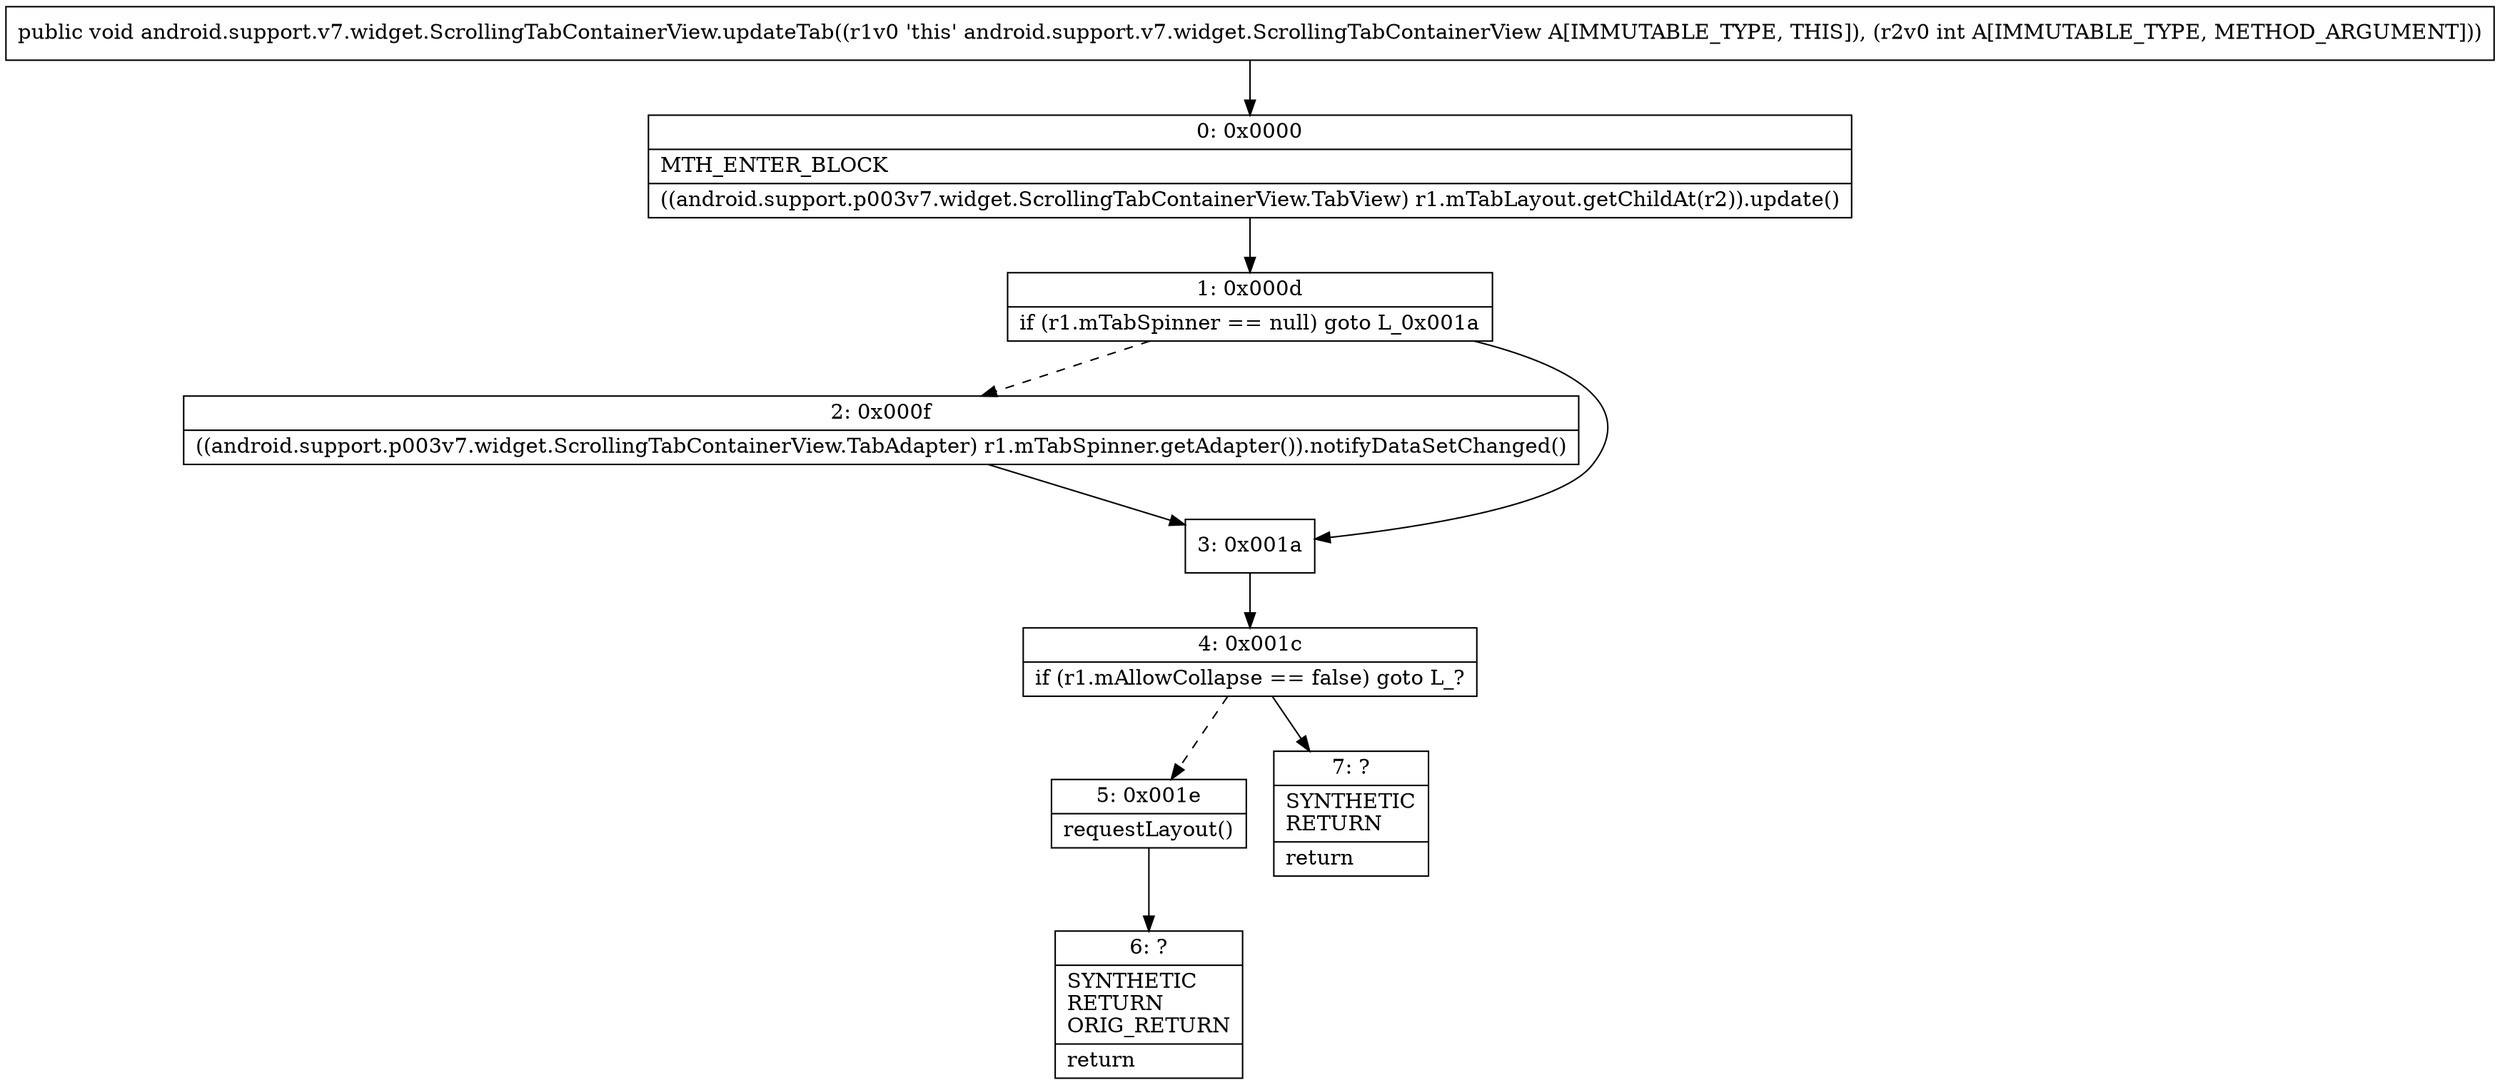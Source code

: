 digraph "CFG forandroid.support.v7.widget.ScrollingTabContainerView.updateTab(I)V" {
Node_0 [shape=record,label="{0\:\ 0x0000|MTH_ENTER_BLOCK\l|((android.support.p003v7.widget.ScrollingTabContainerView.TabView) r1.mTabLayout.getChildAt(r2)).update()\l}"];
Node_1 [shape=record,label="{1\:\ 0x000d|if (r1.mTabSpinner == null) goto L_0x001a\l}"];
Node_2 [shape=record,label="{2\:\ 0x000f|((android.support.p003v7.widget.ScrollingTabContainerView.TabAdapter) r1.mTabSpinner.getAdapter()).notifyDataSetChanged()\l}"];
Node_3 [shape=record,label="{3\:\ 0x001a}"];
Node_4 [shape=record,label="{4\:\ 0x001c|if (r1.mAllowCollapse == false) goto L_?\l}"];
Node_5 [shape=record,label="{5\:\ 0x001e|requestLayout()\l}"];
Node_6 [shape=record,label="{6\:\ ?|SYNTHETIC\lRETURN\lORIG_RETURN\l|return\l}"];
Node_7 [shape=record,label="{7\:\ ?|SYNTHETIC\lRETURN\l|return\l}"];
MethodNode[shape=record,label="{public void android.support.v7.widget.ScrollingTabContainerView.updateTab((r1v0 'this' android.support.v7.widget.ScrollingTabContainerView A[IMMUTABLE_TYPE, THIS]), (r2v0 int A[IMMUTABLE_TYPE, METHOD_ARGUMENT])) }"];
MethodNode -> Node_0;
Node_0 -> Node_1;
Node_1 -> Node_2[style=dashed];
Node_1 -> Node_3;
Node_2 -> Node_3;
Node_3 -> Node_4;
Node_4 -> Node_5[style=dashed];
Node_4 -> Node_7;
Node_5 -> Node_6;
}


